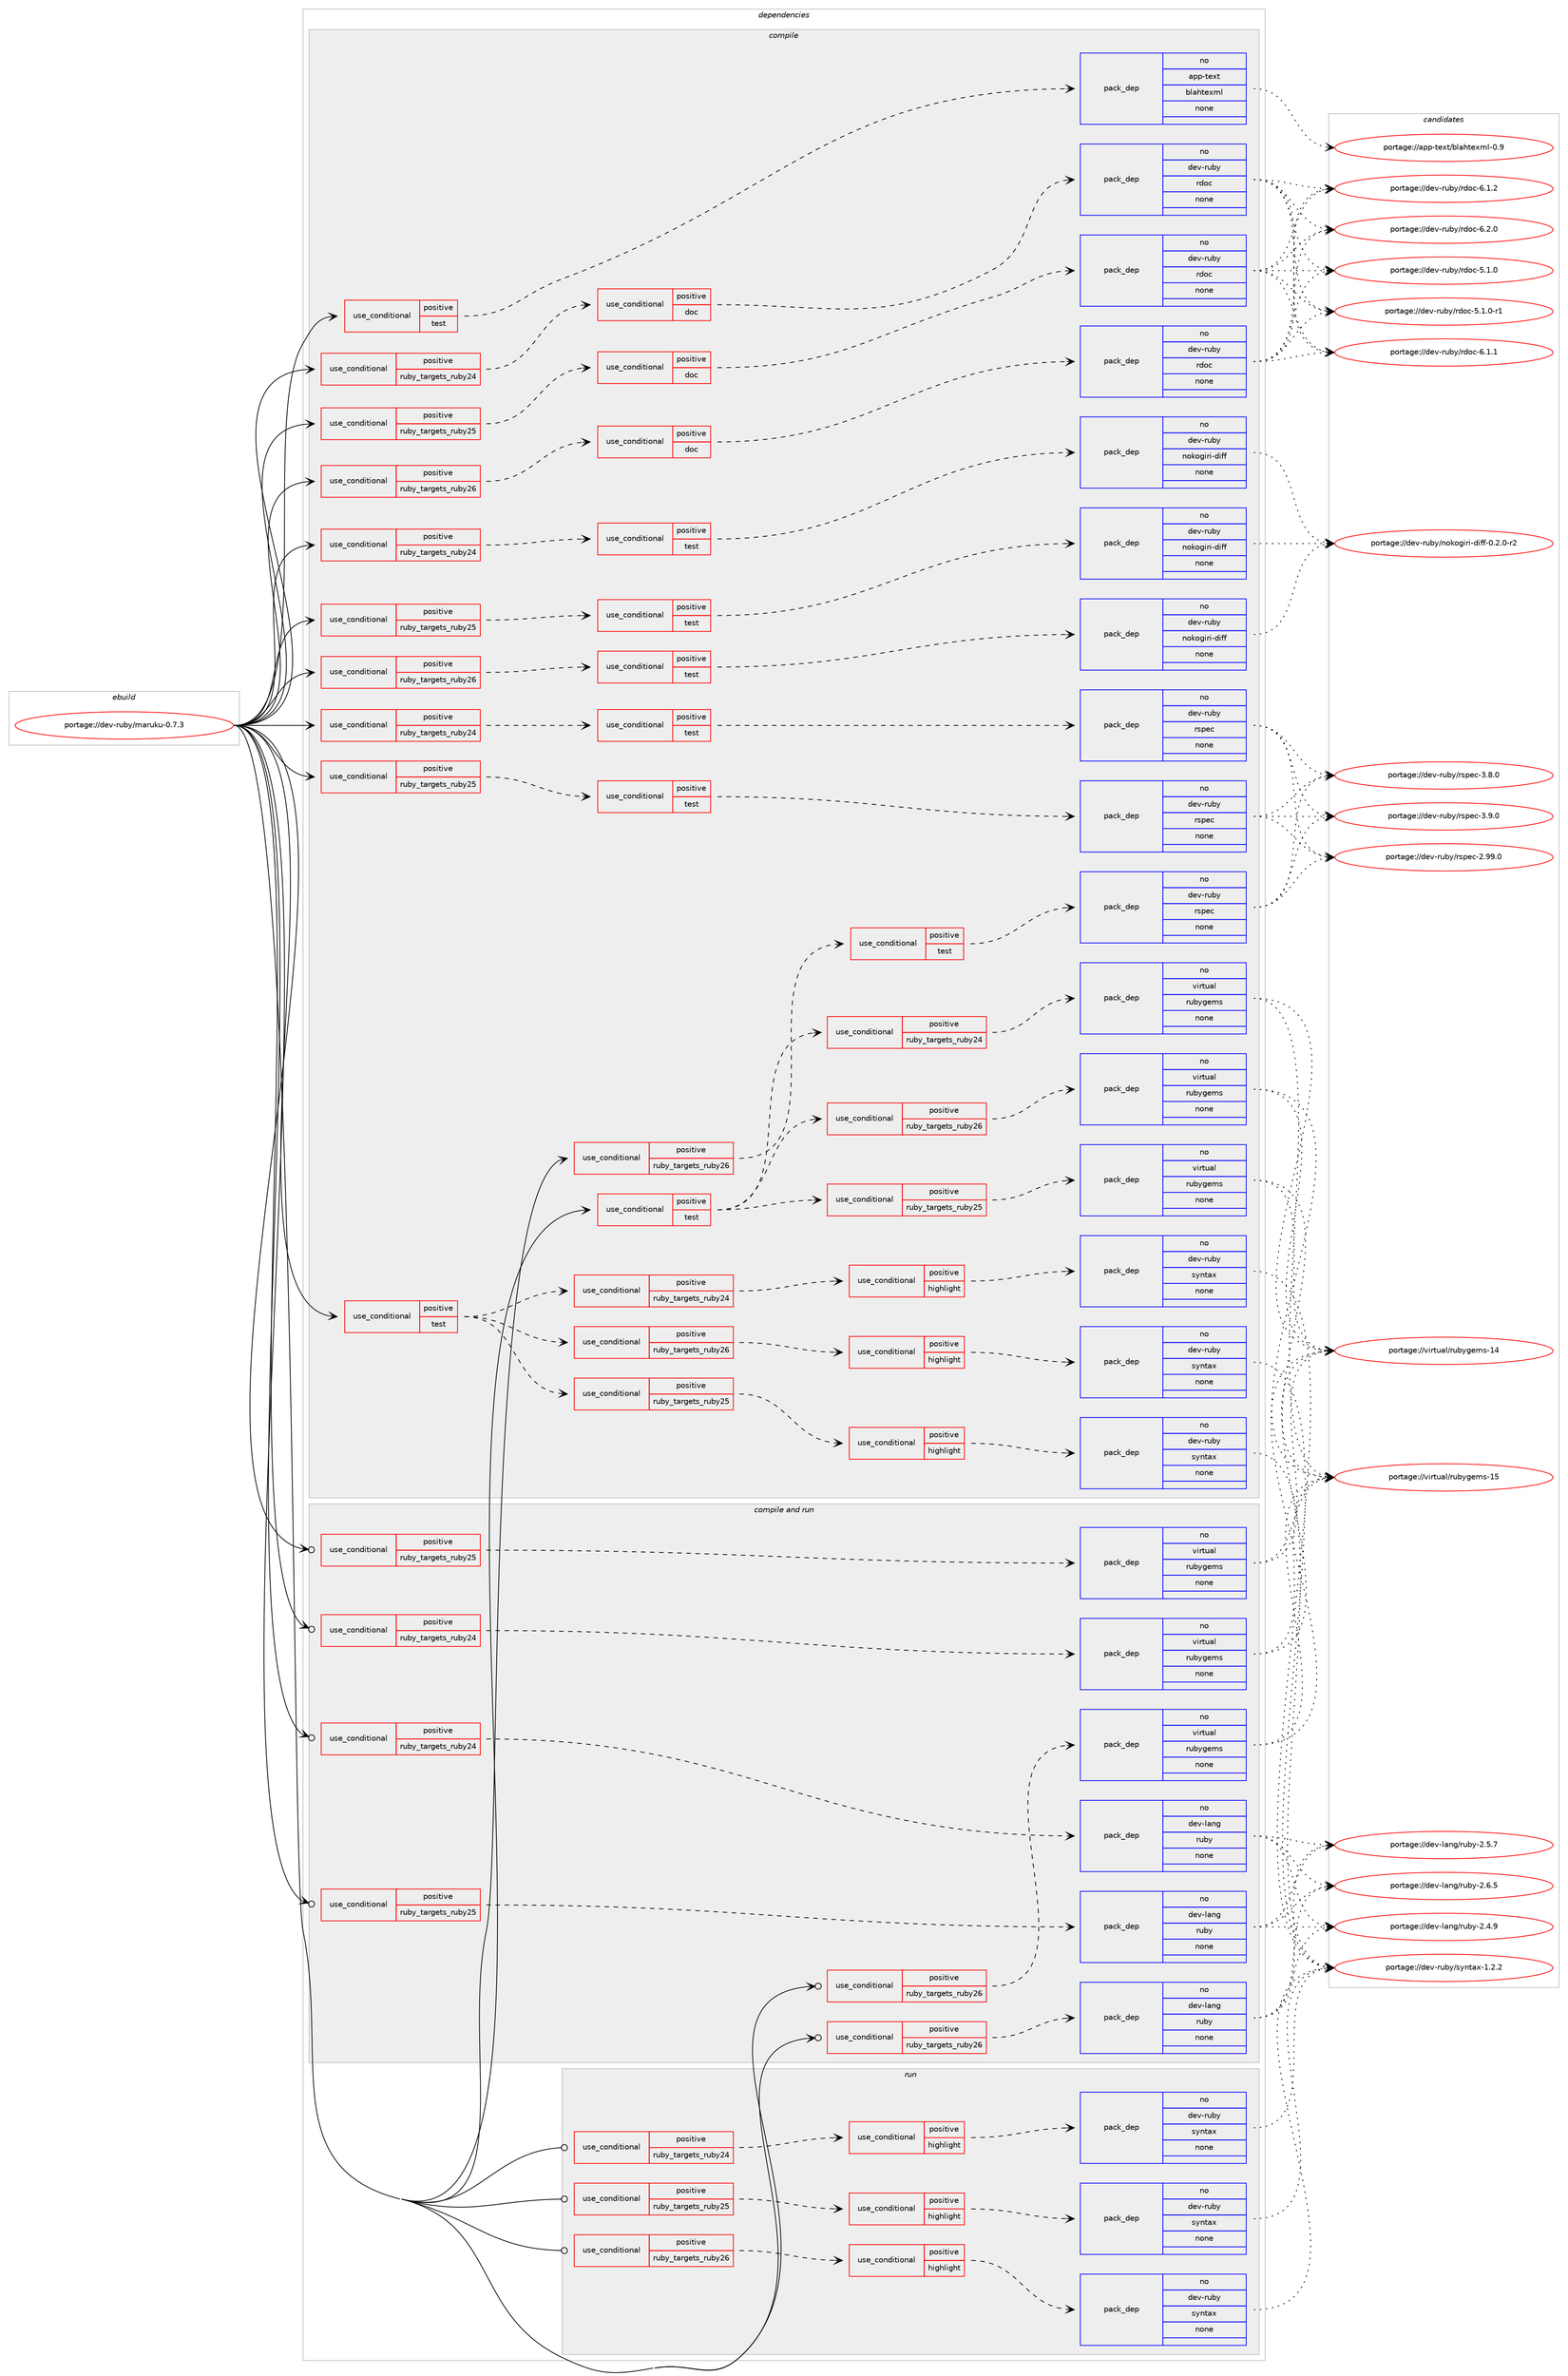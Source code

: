 digraph prolog {

# *************
# Graph options
# *************

newrank=true;
concentrate=true;
compound=true;
graph [rankdir=LR,fontname=Helvetica,fontsize=10,ranksep=1.5];#, ranksep=2.5, nodesep=0.2];
edge  [arrowhead=vee];
node  [fontname=Helvetica,fontsize=10];

# **********
# The ebuild
# **********

subgraph cluster_leftcol {
color=gray;
rank=same;
label=<<i>ebuild</i>>;
id [label="portage://dev-ruby/maruku-0.7.3", color=red, width=4, href="../dev-ruby/maruku-0.7.3.svg"];
}

# ****************
# The dependencies
# ****************

subgraph cluster_midcol {
color=gray;
label=<<i>dependencies</i>>;
subgraph cluster_compile {
fillcolor="#eeeeee";
style=filled;
label=<<i>compile</i>>;
subgraph cond55598 {
dependency227664 [label=<<TABLE BORDER="0" CELLBORDER="1" CELLSPACING="0" CELLPADDING="4"><TR><TD ROWSPAN="3" CELLPADDING="10">use_conditional</TD></TR><TR><TD>positive</TD></TR><TR><TD>ruby_targets_ruby24</TD></TR></TABLE>>, shape=none, color=red];
subgraph cond55599 {
dependency227665 [label=<<TABLE BORDER="0" CELLBORDER="1" CELLSPACING="0" CELLPADDING="4"><TR><TD ROWSPAN="3" CELLPADDING="10">use_conditional</TD></TR><TR><TD>positive</TD></TR><TR><TD>doc</TD></TR></TABLE>>, shape=none, color=red];
subgraph pack168566 {
dependency227666 [label=<<TABLE BORDER="0" CELLBORDER="1" CELLSPACING="0" CELLPADDING="4" WIDTH="220"><TR><TD ROWSPAN="6" CELLPADDING="30">pack_dep</TD></TR><TR><TD WIDTH="110">no</TD></TR><TR><TD>dev-ruby</TD></TR><TR><TD>rdoc</TD></TR><TR><TD>none</TD></TR><TR><TD></TD></TR></TABLE>>, shape=none, color=blue];
}
dependency227665:e -> dependency227666:w [weight=20,style="dashed",arrowhead="vee"];
}
dependency227664:e -> dependency227665:w [weight=20,style="dashed",arrowhead="vee"];
}
id:e -> dependency227664:w [weight=20,style="solid",arrowhead="vee"];
subgraph cond55600 {
dependency227667 [label=<<TABLE BORDER="0" CELLBORDER="1" CELLSPACING="0" CELLPADDING="4"><TR><TD ROWSPAN="3" CELLPADDING="10">use_conditional</TD></TR><TR><TD>positive</TD></TR><TR><TD>ruby_targets_ruby24</TD></TR></TABLE>>, shape=none, color=red];
subgraph cond55601 {
dependency227668 [label=<<TABLE BORDER="0" CELLBORDER="1" CELLSPACING="0" CELLPADDING="4"><TR><TD ROWSPAN="3" CELLPADDING="10">use_conditional</TD></TR><TR><TD>positive</TD></TR><TR><TD>test</TD></TR></TABLE>>, shape=none, color=red];
subgraph pack168567 {
dependency227669 [label=<<TABLE BORDER="0" CELLBORDER="1" CELLSPACING="0" CELLPADDING="4" WIDTH="220"><TR><TD ROWSPAN="6" CELLPADDING="30">pack_dep</TD></TR><TR><TD WIDTH="110">no</TD></TR><TR><TD>dev-ruby</TD></TR><TR><TD>nokogiri-diff</TD></TR><TR><TD>none</TD></TR><TR><TD></TD></TR></TABLE>>, shape=none, color=blue];
}
dependency227668:e -> dependency227669:w [weight=20,style="dashed",arrowhead="vee"];
}
dependency227667:e -> dependency227668:w [weight=20,style="dashed",arrowhead="vee"];
}
id:e -> dependency227667:w [weight=20,style="solid",arrowhead="vee"];
subgraph cond55602 {
dependency227670 [label=<<TABLE BORDER="0" CELLBORDER="1" CELLSPACING="0" CELLPADDING="4"><TR><TD ROWSPAN="3" CELLPADDING="10">use_conditional</TD></TR><TR><TD>positive</TD></TR><TR><TD>ruby_targets_ruby24</TD></TR></TABLE>>, shape=none, color=red];
subgraph cond55603 {
dependency227671 [label=<<TABLE BORDER="0" CELLBORDER="1" CELLSPACING="0" CELLPADDING="4"><TR><TD ROWSPAN="3" CELLPADDING="10">use_conditional</TD></TR><TR><TD>positive</TD></TR><TR><TD>test</TD></TR></TABLE>>, shape=none, color=red];
subgraph pack168568 {
dependency227672 [label=<<TABLE BORDER="0" CELLBORDER="1" CELLSPACING="0" CELLPADDING="4" WIDTH="220"><TR><TD ROWSPAN="6" CELLPADDING="30">pack_dep</TD></TR><TR><TD WIDTH="110">no</TD></TR><TR><TD>dev-ruby</TD></TR><TR><TD>rspec</TD></TR><TR><TD>none</TD></TR><TR><TD></TD></TR></TABLE>>, shape=none, color=blue];
}
dependency227671:e -> dependency227672:w [weight=20,style="dashed",arrowhead="vee"];
}
dependency227670:e -> dependency227671:w [weight=20,style="dashed",arrowhead="vee"];
}
id:e -> dependency227670:w [weight=20,style="solid",arrowhead="vee"];
subgraph cond55604 {
dependency227673 [label=<<TABLE BORDER="0" CELLBORDER="1" CELLSPACING="0" CELLPADDING="4"><TR><TD ROWSPAN="3" CELLPADDING="10">use_conditional</TD></TR><TR><TD>positive</TD></TR><TR><TD>ruby_targets_ruby25</TD></TR></TABLE>>, shape=none, color=red];
subgraph cond55605 {
dependency227674 [label=<<TABLE BORDER="0" CELLBORDER="1" CELLSPACING="0" CELLPADDING="4"><TR><TD ROWSPAN="3" CELLPADDING="10">use_conditional</TD></TR><TR><TD>positive</TD></TR><TR><TD>doc</TD></TR></TABLE>>, shape=none, color=red];
subgraph pack168569 {
dependency227675 [label=<<TABLE BORDER="0" CELLBORDER="1" CELLSPACING="0" CELLPADDING="4" WIDTH="220"><TR><TD ROWSPAN="6" CELLPADDING="30">pack_dep</TD></TR><TR><TD WIDTH="110">no</TD></TR><TR><TD>dev-ruby</TD></TR><TR><TD>rdoc</TD></TR><TR><TD>none</TD></TR><TR><TD></TD></TR></TABLE>>, shape=none, color=blue];
}
dependency227674:e -> dependency227675:w [weight=20,style="dashed",arrowhead="vee"];
}
dependency227673:e -> dependency227674:w [weight=20,style="dashed",arrowhead="vee"];
}
id:e -> dependency227673:w [weight=20,style="solid",arrowhead="vee"];
subgraph cond55606 {
dependency227676 [label=<<TABLE BORDER="0" CELLBORDER="1" CELLSPACING="0" CELLPADDING="4"><TR><TD ROWSPAN="3" CELLPADDING="10">use_conditional</TD></TR><TR><TD>positive</TD></TR><TR><TD>ruby_targets_ruby25</TD></TR></TABLE>>, shape=none, color=red];
subgraph cond55607 {
dependency227677 [label=<<TABLE BORDER="0" CELLBORDER="1" CELLSPACING="0" CELLPADDING="4"><TR><TD ROWSPAN="3" CELLPADDING="10">use_conditional</TD></TR><TR><TD>positive</TD></TR><TR><TD>test</TD></TR></TABLE>>, shape=none, color=red];
subgraph pack168570 {
dependency227678 [label=<<TABLE BORDER="0" CELLBORDER="1" CELLSPACING="0" CELLPADDING="4" WIDTH="220"><TR><TD ROWSPAN="6" CELLPADDING="30">pack_dep</TD></TR><TR><TD WIDTH="110">no</TD></TR><TR><TD>dev-ruby</TD></TR><TR><TD>nokogiri-diff</TD></TR><TR><TD>none</TD></TR><TR><TD></TD></TR></TABLE>>, shape=none, color=blue];
}
dependency227677:e -> dependency227678:w [weight=20,style="dashed",arrowhead="vee"];
}
dependency227676:e -> dependency227677:w [weight=20,style="dashed",arrowhead="vee"];
}
id:e -> dependency227676:w [weight=20,style="solid",arrowhead="vee"];
subgraph cond55608 {
dependency227679 [label=<<TABLE BORDER="0" CELLBORDER="1" CELLSPACING="0" CELLPADDING="4"><TR><TD ROWSPAN="3" CELLPADDING="10">use_conditional</TD></TR><TR><TD>positive</TD></TR><TR><TD>ruby_targets_ruby25</TD></TR></TABLE>>, shape=none, color=red];
subgraph cond55609 {
dependency227680 [label=<<TABLE BORDER="0" CELLBORDER="1" CELLSPACING="0" CELLPADDING="4"><TR><TD ROWSPAN="3" CELLPADDING="10">use_conditional</TD></TR><TR><TD>positive</TD></TR><TR><TD>test</TD></TR></TABLE>>, shape=none, color=red];
subgraph pack168571 {
dependency227681 [label=<<TABLE BORDER="0" CELLBORDER="1" CELLSPACING="0" CELLPADDING="4" WIDTH="220"><TR><TD ROWSPAN="6" CELLPADDING="30">pack_dep</TD></TR><TR><TD WIDTH="110">no</TD></TR><TR><TD>dev-ruby</TD></TR><TR><TD>rspec</TD></TR><TR><TD>none</TD></TR><TR><TD></TD></TR></TABLE>>, shape=none, color=blue];
}
dependency227680:e -> dependency227681:w [weight=20,style="dashed",arrowhead="vee"];
}
dependency227679:e -> dependency227680:w [weight=20,style="dashed",arrowhead="vee"];
}
id:e -> dependency227679:w [weight=20,style="solid",arrowhead="vee"];
subgraph cond55610 {
dependency227682 [label=<<TABLE BORDER="0" CELLBORDER="1" CELLSPACING="0" CELLPADDING="4"><TR><TD ROWSPAN="3" CELLPADDING="10">use_conditional</TD></TR><TR><TD>positive</TD></TR><TR><TD>ruby_targets_ruby26</TD></TR></TABLE>>, shape=none, color=red];
subgraph cond55611 {
dependency227683 [label=<<TABLE BORDER="0" CELLBORDER="1" CELLSPACING="0" CELLPADDING="4"><TR><TD ROWSPAN="3" CELLPADDING="10">use_conditional</TD></TR><TR><TD>positive</TD></TR><TR><TD>doc</TD></TR></TABLE>>, shape=none, color=red];
subgraph pack168572 {
dependency227684 [label=<<TABLE BORDER="0" CELLBORDER="1" CELLSPACING="0" CELLPADDING="4" WIDTH="220"><TR><TD ROWSPAN="6" CELLPADDING="30">pack_dep</TD></TR><TR><TD WIDTH="110">no</TD></TR><TR><TD>dev-ruby</TD></TR><TR><TD>rdoc</TD></TR><TR><TD>none</TD></TR><TR><TD></TD></TR></TABLE>>, shape=none, color=blue];
}
dependency227683:e -> dependency227684:w [weight=20,style="dashed",arrowhead="vee"];
}
dependency227682:e -> dependency227683:w [weight=20,style="dashed",arrowhead="vee"];
}
id:e -> dependency227682:w [weight=20,style="solid",arrowhead="vee"];
subgraph cond55612 {
dependency227685 [label=<<TABLE BORDER="0" CELLBORDER="1" CELLSPACING="0" CELLPADDING="4"><TR><TD ROWSPAN="3" CELLPADDING="10">use_conditional</TD></TR><TR><TD>positive</TD></TR><TR><TD>ruby_targets_ruby26</TD></TR></TABLE>>, shape=none, color=red];
subgraph cond55613 {
dependency227686 [label=<<TABLE BORDER="0" CELLBORDER="1" CELLSPACING="0" CELLPADDING="4"><TR><TD ROWSPAN="3" CELLPADDING="10">use_conditional</TD></TR><TR><TD>positive</TD></TR><TR><TD>test</TD></TR></TABLE>>, shape=none, color=red];
subgraph pack168573 {
dependency227687 [label=<<TABLE BORDER="0" CELLBORDER="1" CELLSPACING="0" CELLPADDING="4" WIDTH="220"><TR><TD ROWSPAN="6" CELLPADDING="30">pack_dep</TD></TR><TR><TD WIDTH="110">no</TD></TR><TR><TD>dev-ruby</TD></TR><TR><TD>nokogiri-diff</TD></TR><TR><TD>none</TD></TR><TR><TD></TD></TR></TABLE>>, shape=none, color=blue];
}
dependency227686:e -> dependency227687:w [weight=20,style="dashed",arrowhead="vee"];
}
dependency227685:e -> dependency227686:w [weight=20,style="dashed",arrowhead="vee"];
}
id:e -> dependency227685:w [weight=20,style="solid",arrowhead="vee"];
subgraph cond55614 {
dependency227688 [label=<<TABLE BORDER="0" CELLBORDER="1" CELLSPACING="0" CELLPADDING="4"><TR><TD ROWSPAN="3" CELLPADDING="10">use_conditional</TD></TR><TR><TD>positive</TD></TR><TR><TD>ruby_targets_ruby26</TD></TR></TABLE>>, shape=none, color=red];
subgraph cond55615 {
dependency227689 [label=<<TABLE BORDER="0" CELLBORDER="1" CELLSPACING="0" CELLPADDING="4"><TR><TD ROWSPAN="3" CELLPADDING="10">use_conditional</TD></TR><TR><TD>positive</TD></TR><TR><TD>test</TD></TR></TABLE>>, shape=none, color=red];
subgraph pack168574 {
dependency227690 [label=<<TABLE BORDER="0" CELLBORDER="1" CELLSPACING="0" CELLPADDING="4" WIDTH="220"><TR><TD ROWSPAN="6" CELLPADDING="30">pack_dep</TD></TR><TR><TD WIDTH="110">no</TD></TR><TR><TD>dev-ruby</TD></TR><TR><TD>rspec</TD></TR><TR><TD>none</TD></TR><TR><TD></TD></TR></TABLE>>, shape=none, color=blue];
}
dependency227689:e -> dependency227690:w [weight=20,style="dashed",arrowhead="vee"];
}
dependency227688:e -> dependency227689:w [weight=20,style="dashed",arrowhead="vee"];
}
id:e -> dependency227688:w [weight=20,style="solid",arrowhead="vee"];
subgraph cond55616 {
dependency227691 [label=<<TABLE BORDER="0" CELLBORDER="1" CELLSPACING="0" CELLPADDING="4"><TR><TD ROWSPAN="3" CELLPADDING="10">use_conditional</TD></TR><TR><TD>positive</TD></TR><TR><TD>test</TD></TR></TABLE>>, shape=none, color=red];
subgraph cond55617 {
dependency227692 [label=<<TABLE BORDER="0" CELLBORDER="1" CELLSPACING="0" CELLPADDING="4"><TR><TD ROWSPAN="3" CELLPADDING="10">use_conditional</TD></TR><TR><TD>positive</TD></TR><TR><TD>ruby_targets_ruby24</TD></TR></TABLE>>, shape=none, color=red];
subgraph cond55618 {
dependency227693 [label=<<TABLE BORDER="0" CELLBORDER="1" CELLSPACING="0" CELLPADDING="4"><TR><TD ROWSPAN="3" CELLPADDING="10">use_conditional</TD></TR><TR><TD>positive</TD></TR><TR><TD>highlight</TD></TR></TABLE>>, shape=none, color=red];
subgraph pack168575 {
dependency227694 [label=<<TABLE BORDER="0" CELLBORDER="1" CELLSPACING="0" CELLPADDING="4" WIDTH="220"><TR><TD ROWSPAN="6" CELLPADDING="30">pack_dep</TD></TR><TR><TD WIDTH="110">no</TD></TR><TR><TD>dev-ruby</TD></TR><TR><TD>syntax</TD></TR><TR><TD>none</TD></TR><TR><TD></TD></TR></TABLE>>, shape=none, color=blue];
}
dependency227693:e -> dependency227694:w [weight=20,style="dashed",arrowhead="vee"];
}
dependency227692:e -> dependency227693:w [weight=20,style="dashed",arrowhead="vee"];
}
dependency227691:e -> dependency227692:w [weight=20,style="dashed",arrowhead="vee"];
subgraph cond55619 {
dependency227695 [label=<<TABLE BORDER="0" CELLBORDER="1" CELLSPACING="0" CELLPADDING="4"><TR><TD ROWSPAN="3" CELLPADDING="10">use_conditional</TD></TR><TR><TD>positive</TD></TR><TR><TD>ruby_targets_ruby25</TD></TR></TABLE>>, shape=none, color=red];
subgraph cond55620 {
dependency227696 [label=<<TABLE BORDER="0" CELLBORDER="1" CELLSPACING="0" CELLPADDING="4"><TR><TD ROWSPAN="3" CELLPADDING="10">use_conditional</TD></TR><TR><TD>positive</TD></TR><TR><TD>highlight</TD></TR></TABLE>>, shape=none, color=red];
subgraph pack168576 {
dependency227697 [label=<<TABLE BORDER="0" CELLBORDER="1" CELLSPACING="0" CELLPADDING="4" WIDTH="220"><TR><TD ROWSPAN="6" CELLPADDING="30">pack_dep</TD></TR><TR><TD WIDTH="110">no</TD></TR><TR><TD>dev-ruby</TD></TR><TR><TD>syntax</TD></TR><TR><TD>none</TD></TR><TR><TD></TD></TR></TABLE>>, shape=none, color=blue];
}
dependency227696:e -> dependency227697:w [weight=20,style="dashed",arrowhead="vee"];
}
dependency227695:e -> dependency227696:w [weight=20,style="dashed",arrowhead="vee"];
}
dependency227691:e -> dependency227695:w [weight=20,style="dashed",arrowhead="vee"];
subgraph cond55621 {
dependency227698 [label=<<TABLE BORDER="0" CELLBORDER="1" CELLSPACING="0" CELLPADDING="4"><TR><TD ROWSPAN="3" CELLPADDING="10">use_conditional</TD></TR><TR><TD>positive</TD></TR><TR><TD>ruby_targets_ruby26</TD></TR></TABLE>>, shape=none, color=red];
subgraph cond55622 {
dependency227699 [label=<<TABLE BORDER="0" CELLBORDER="1" CELLSPACING="0" CELLPADDING="4"><TR><TD ROWSPAN="3" CELLPADDING="10">use_conditional</TD></TR><TR><TD>positive</TD></TR><TR><TD>highlight</TD></TR></TABLE>>, shape=none, color=red];
subgraph pack168577 {
dependency227700 [label=<<TABLE BORDER="0" CELLBORDER="1" CELLSPACING="0" CELLPADDING="4" WIDTH="220"><TR><TD ROWSPAN="6" CELLPADDING="30">pack_dep</TD></TR><TR><TD WIDTH="110">no</TD></TR><TR><TD>dev-ruby</TD></TR><TR><TD>syntax</TD></TR><TR><TD>none</TD></TR><TR><TD></TD></TR></TABLE>>, shape=none, color=blue];
}
dependency227699:e -> dependency227700:w [weight=20,style="dashed",arrowhead="vee"];
}
dependency227698:e -> dependency227699:w [weight=20,style="dashed",arrowhead="vee"];
}
dependency227691:e -> dependency227698:w [weight=20,style="dashed",arrowhead="vee"];
}
id:e -> dependency227691:w [weight=20,style="solid",arrowhead="vee"];
subgraph cond55623 {
dependency227701 [label=<<TABLE BORDER="0" CELLBORDER="1" CELLSPACING="0" CELLPADDING="4"><TR><TD ROWSPAN="3" CELLPADDING="10">use_conditional</TD></TR><TR><TD>positive</TD></TR><TR><TD>test</TD></TR></TABLE>>, shape=none, color=red];
subgraph cond55624 {
dependency227702 [label=<<TABLE BORDER="0" CELLBORDER="1" CELLSPACING="0" CELLPADDING="4"><TR><TD ROWSPAN="3" CELLPADDING="10">use_conditional</TD></TR><TR><TD>positive</TD></TR><TR><TD>ruby_targets_ruby24</TD></TR></TABLE>>, shape=none, color=red];
subgraph pack168578 {
dependency227703 [label=<<TABLE BORDER="0" CELLBORDER="1" CELLSPACING="0" CELLPADDING="4" WIDTH="220"><TR><TD ROWSPAN="6" CELLPADDING="30">pack_dep</TD></TR><TR><TD WIDTH="110">no</TD></TR><TR><TD>virtual</TD></TR><TR><TD>rubygems</TD></TR><TR><TD>none</TD></TR><TR><TD></TD></TR></TABLE>>, shape=none, color=blue];
}
dependency227702:e -> dependency227703:w [weight=20,style="dashed",arrowhead="vee"];
}
dependency227701:e -> dependency227702:w [weight=20,style="dashed",arrowhead="vee"];
subgraph cond55625 {
dependency227704 [label=<<TABLE BORDER="0" CELLBORDER="1" CELLSPACING="0" CELLPADDING="4"><TR><TD ROWSPAN="3" CELLPADDING="10">use_conditional</TD></TR><TR><TD>positive</TD></TR><TR><TD>ruby_targets_ruby25</TD></TR></TABLE>>, shape=none, color=red];
subgraph pack168579 {
dependency227705 [label=<<TABLE BORDER="0" CELLBORDER="1" CELLSPACING="0" CELLPADDING="4" WIDTH="220"><TR><TD ROWSPAN="6" CELLPADDING="30">pack_dep</TD></TR><TR><TD WIDTH="110">no</TD></TR><TR><TD>virtual</TD></TR><TR><TD>rubygems</TD></TR><TR><TD>none</TD></TR><TR><TD></TD></TR></TABLE>>, shape=none, color=blue];
}
dependency227704:e -> dependency227705:w [weight=20,style="dashed",arrowhead="vee"];
}
dependency227701:e -> dependency227704:w [weight=20,style="dashed",arrowhead="vee"];
subgraph cond55626 {
dependency227706 [label=<<TABLE BORDER="0" CELLBORDER="1" CELLSPACING="0" CELLPADDING="4"><TR><TD ROWSPAN="3" CELLPADDING="10">use_conditional</TD></TR><TR><TD>positive</TD></TR><TR><TD>ruby_targets_ruby26</TD></TR></TABLE>>, shape=none, color=red];
subgraph pack168580 {
dependency227707 [label=<<TABLE BORDER="0" CELLBORDER="1" CELLSPACING="0" CELLPADDING="4" WIDTH="220"><TR><TD ROWSPAN="6" CELLPADDING="30">pack_dep</TD></TR><TR><TD WIDTH="110">no</TD></TR><TR><TD>virtual</TD></TR><TR><TD>rubygems</TD></TR><TR><TD>none</TD></TR><TR><TD></TD></TR></TABLE>>, shape=none, color=blue];
}
dependency227706:e -> dependency227707:w [weight=20,style="dashed",arrowhead="vee"];
}
dependency227701:e -> dependency227706:w [weight=20,style="dashed",arrowhead="vee"];
}
id:e -> dependency227701:w [weight=20,style="solid",arrowhead="vee"];
subgraph cond55627 {
dependency227708 [label=<<TABLE BORDER="0" CELLBORDER="1" CELLSPACING="0" CELLPADDING="4"><TR><TD ROWSPAN="3" CELLPADDING="10">use_conditional</TD></TR><TR><TD>positive</TD></TR><TR><TD>test</TD></TR></TABLE>>, shape=none, color=red];
subgraph pack168581 {
dependency227709 [label=<<TABLE BORDER="0" CELLBORDER="1" CELLSPACING="0" CELLPADDING="4" WIDTH="220"><TR><TD ROWSPAN="6" CELLPADDING="30">pack_dep</TD></TR><TR><TD WIDTH="110">no</TD></TR><TR><TD>app-text</TD></TR><TR><TD>blahtexml</TD></TR><TR><TD>none</TD></TR><TR><TD></TD></TR></TABLE>>, shape=none, color=blue];
}
dependency227708:e -> dependency227709:w [weight=20,style="dashed",arrowhead="vee"];
}
id:e -> dependency227708:w [weight=20,style="solid",arrowhead="vee"];
}
subgraph cluster_compileandrun {
fillcolor="#eeeeee";
style=filled;
label=<<i>compile and run</i>>;
subgraph cond55628 {
dependency227710 [label=<<TABLE BORDER="0" CELLBORDER="1" CELLSPACING="0" CELLPADDING="4"><TR><TD ROWSPAN="3" CELLPADDING="10">use_conditional</TD></TR><TR><TD>positive</TD></TR><TR><TD>ruby_targets_ruby24</TD></TR></TABLE>>, shape=none, color=red];
subgraph pack168582 {
dependency227711 [label=<<TABLE BORDER="0" CELLBORDER="1" CELLSPACING="0" CELLPADDING="4" WIDTH="220"><TR><TD ROWSPAN="6" CELLPADDING="30">pack_dep</TD></TR><TR><TD WIDTH="110">no</TD></TR><TR><TD>dev-lang</TD></TR><TR><TD>ruby</TD></TR><TR><TD>none</TD></TR><TR><TD></TD></TR></TABLE>>, shape=none, color=blue];
}
dependency227710:e -> dependency227711:w [weight=20,style="dashed",arrowhead="vee"];
}
id:e -> dependency227710:w [weight=20,style="solid",arrowhead="odotvee"];
subgraph cond55629 {
dependency227712 [label=<<TABLE BORDER="0" CELLBORDER="1" CELLSPACING="0" CELLPADDING="4"><TR><TD ROWSPAN="3" CELLPADDING="10">use_conditional</TD></TR><TR><TD>positive</TD></TR><TR><TD>ruby_targets_ruby24</TD></TR></TABLE>>, shape=none, color=red];
subgraph pack168583 {
dependency227713 [label=<<TABLE BORDER="0" CELLBORDER="1" CELLSPACING="0" CELLPADDING="4" WIDTH="220"><TR><TD ROWSPAN="6" CELLPADDING="30">pack_dep</TD></TR><TR><TD WIDTH="110">no</TD></TR><TR><TD>virtual</TD></TR><TR><TD>rubygems</TD></TR><TR><TD>none</TD></TR><TR><TD></TD></TR></TABLE>>, shape=none, color=blue];
}
dependency227712:e -> dependency227713:w [weight=20,style="dashed",arrowhead="vee"];
}
id:e -> dependency227712:w [weight=20,style="solid",arrowhead="odotvee"];
subgraph cond55630 {
dependency227714 [label=<<TABLE BORDER="0" CELLBORDER="1" CELLSPACING="0" CELLPADDING="4"><TR><TD ROWSPAN="3" CELLPADDING="10">use_conditional</TD></TR><TR><TD>positive</TD></TR><TR><TD>ruby_targets_ruby25</TD></TR></TABLE>>, shape=none, color=red];
subgraph pack168584 {
dependency227715 [label=<<TABLE BORDER="0" CELLBORDER="1" CELLSPACING="0" CELLPADDING="4" WIDTH="220"><TR><TD ROWSPAN="6" CELLPADDING="30">pack_dep</TD></TR><TR><TD WIDTH="110">no</TD></TR><TR><TD>dev-lang</TD></TR><TR><TD>ruby</TD></TR><TR><TD>none</TD></TR><TR><TD></TD></TR></TABLE>>, shape=none, color=blue];
}
dependency227714:e -> dependency227715:w [weight=20,style="dashed",arrowhead="vee"];
}
id:e -> dependency227714:w [weight=20,style="solid",arrowhead="odotvee"];
subgraph cond55631 {
dependency227716 [label=<<TABLE BORDER="0" CELLBORDER="1" CELLSPACING="0" CELLPADDING="4"><TR><TD ROWSPAN="3" CELLPADDING="10">use_conditional</TD></TR><TR><TD>positive</TD></TR><TR><TD>ruby_targets_ruby25</TD></TR></TABLE>>, shape=none, color=red];
subgraph pack168585 {
dependency227717 [label=<<TABLE BORDER="0" CELLBORDER="1" CELLSPACING="0" CELLPADDING="4" WIDTH="220"><TR><TD ROWSPAN="6" CELLPADDING="30">pack_dep</TD></TR><TR><TD WIDTH="110">no</TD></TR><TR><TD>virtual</TD></TR><TR><TD>rubygems</TD></TR><TR><TD>none</TD></TR><TR><TD></TD></TR></TABLE>>, shape=none, color=blue];
}
dependency227716:e -> dependency227717:w [weight=20,style="dashed",arrowhead="vee"];
}
id:e -> dependency227716:w [weight=20,style="solid",arrowhead="odotvee"];
subgraph cond55632 {
dependency227718 [label=<<TABLE BORDER="0" CELLBORDER="1" CELLSPACING="0" CELLPADDING="4"><TR><TD ROWSPAN="3" CELLPADDING="10">use_conditional</TD></TR><TR><TD>positive</TD></TR><TR><TD>ruby_targets_ruby26</TD></TR></TABLE>>, shape=none, color=red];
subgraph pack168586 {
dependency227719 [label=<<TABLE BORDER="0" CELLBORDER="1" CELLSPACING="0" CELLPADDING="4" WIDTH="220"><TR><TD ROWSPAN="6" CELLPADDING="30">pack_dep</TD></TR><TR><TD WIDTH="110">no</TD></TR><TR><TD>dev-lang</TD></TR><TR><TD>ruby</TD></TR><TR><TD>none</TD></TR><TR><TD></TD></TR></TABLE>>, shape=none, color=blue];
}
dependency227718:e -> dependency227719:w [weight=20,style="dashed",arrowhead="vee"];
}
id:e -> dependency227718:w [weight=20,style="solid",arrowhead="odotvee"];
subgraph cond55633 {
dependency227720 [label=<<TABLE BORDER="0" CELLBORDER="1" CELLSPACING="0" CELLPADDING="4"><TR><TD ROWSPAN="3" CELLPADDING="10">use_conditional</TD></TR><TR><TD>positive</TD></TR><TR><TD>ruby_targets_ruby26</TD></TR></TABLE>>, shape=none, color=red];
subgraph pack168587 {
dependency227721 [label=<<TABLE BORDER="0" CELLBORDER="1" CELLSPACING="0" CELLPADDING="4" WIDTH="220"><TR><TD ROWSPAN="6" CELLPADDING="30">pack_dep</TD></TR><TR><TD WIDTH="110">no</TD></TR><TR><TD>virtual</TD></TR><TR><TD>rubygems</TD></TR><TR><TD>none</TD></TR><TR><TD></TD></TR></TABLE>>, shape=none, color=blue];
}
dependency227720:e -> dependency227721:w [weight=20,style="dashed",arrowhead="vee"];
}
id:e -> dependency227720:w [weight=20,style="solid",arrowhead="odotvee"];
}
subgraph cluster_run {
fillcolor="#eeeeee";
style=filled;
label=<<i>run</i>>;
subgraph cond55634 {
dependency227722 [label=<<TABLE BORDER="0" CELLBORDER="1" CELLSPACING="0" CELLPADDING="4"><TR><TD ROWSPAN="3" CELLPADDING="10">use_conditional</TD></TR><TR><TD>positive</TD></TR><TR><TD>ruby_targets_ruby24</TD></TR></TABLE>>, shape=none, color=red];
subgraph cond55635 {
dependency227723 [label=<<TABLE BORDER="0" CELLBORDER="1" CELLSPACING="0" CELLPADDING="4"><TR><TD ROWSPAN="3" CELLPADDING="10">use_conditional</TD></TR><TR><TD>positive</TD></TR><TR><TD>highlight</TD></TR></TABLE>>, shape=none, color=red];
subgraph pack168588 {
dependency227724 [label=<<TABLE BORDER="0" CELLBORDER="1" CELLSPACING="0" CELLPADDING="4" WIDTH="220"><TR><TD ROWSPAN="6" CELLPADDING="30">pack_dep</TD></TR><TR><TD WIDTH="110">no</TD></TR><TR><TD>dev-ruby</TD></TR><TR><TD>syntax</TD></TR><TR><TD>none</TD></TR><TR><TD></TD></TR></TABLE>>, shape=none, color=blue];
}
dependency227723:e -> dependency227724:w [weight=20,style="dashed",arrowhead="vee"];
}
dependency227722:e -> dependency227723:w [weight=20,style="dashed",arrowhead="vee"];
}
id:e -> dependency227722:w [weight=20,style="solid",arrowhead="odot"];
subgraph cond55636 {
dependency227725 [label=<<TABLE BORDER="0" CELLBORDER="1" CELLSPACING="0" CELLPADDING="4"><TR><TD ROWSPAN="3" CELLPADDING="10">use_conditional</TD></TR><TR><TD>positive</TD></TR><TR><TD>ruby_targets_ruby25</TD></TR></TABLE>>, shape=none, color=red];
subgraph cond55637 {
dependency227726 [label=<<TABLE BORDER="0" CELLBORDER="1" CELLSPACING="0" CELLPADDING="4"><TR><TD ROWSPAN="3" CELLPADDING="10">use_conditional</TD></TR><TR><TD>positive</TD></TR><TR><TD>highlight</TD></TR></TABLE>>, shape=none, color=red];
subgraph pack168589 {
dependency227727 [label=<<TABLE BORDER="0" CELLBORDER="1" CELLSPACING="0" CELLPADDING="4" WIDTH="220"><TR><TD ROWSPAN="6" CELLPADDING="30">pack_dep</TD></TR><TR><TD WIDTH="110">no</TD></TR><TR><TD>dev-ruby</TD></TR><TR><TD>syntax</TD></TR><TR><TD>none</TD></TR><TR><TD></TD></TR></TABLE>>, shape=none, color=blue];
}
dependency227726:e -> dependency227727:w [weight=20,style="dashed",arrowhead="vee"];
}
dependency227725:e -> dependency227726:w [weight=20,style="dashed",arrowhead="vee"];
}
id:e -> dependency227725:w [weight=20,style="solid",arrowhead="odot"];
subgraph cond55638 {
dependency227728 [label=<<TABLE BORDER="0" CELLBORDER="1" CELLSPACING="0" CELLPADDING="4"><TR><TD ROWSPAN="3" CELLPADDING="10">use_conditional</TD></TR><TR><TD>positive</TD></TR><TR><TD>ruby_targets_ruby26</TD></TR></TABLE>>, shape=none, color=red];
subgraph cond55639 {
dependency227729 [label=<<TABLE BORDER="0" CELLBORDER="1" CELLSPACING="0" CELLPADDING="4"><TR><TD ROWSPAN="3" CELLPADDING="10">use_conditional</TD></TR><TR><TD>positive</TD></TR><TR><TD>highlight</TD></TR></TABLE>>, shape=none, color=red];
subgraph pack168590 {
dependency227730 [label=<<TABLE BORDER="0" CELLBORDER="1" CELLSPACING="0" CELLPADDING="4" WIDTH="220"><TR><TD ROWSPAN="6" CELLPADDING="30">pack_dep</TD></TR><TR><TD WIDTH="110">no</TD></TR><TR><TD>dev-ruby</TD></TR><TR><TD>syntax</TD></TR><TR><TD>none</TD></TR><TR><TD></TD></TR></TABLE>>, shape=none, color=blue];
}
dependency227729:e -> dependency227730:w [weight=20,style="dashed",arrowhead="vee"];
}
dependency227728:e -> dependency227729:w [weight=20,style="dashed",arrowhead="vee"];
}
id:e -> dependency227728:w [weight=20,style="solid",arrowhead="odot"];
}
}

# **************
# The candidates
# **************

subgraph cluster_choices {
rank=same;
color=gray;
label=<<i>candidates</i>>;

subgraph choice168566 {
color=black;
nodesep=1;
choiceportage10010111845114117981214711410011199455346494648 [label="portage://dev-ruby/rdoc-5.1.0", color=red, width=4,href="../dev-ruby/rdoc-5.1.0.svg"];
choiceportage100101118451141179812147114100111994553464946484511449 [label="portage://dev-ruby/rdoc-5.1.0-r1", color=red, width=4,href="../dev-ruby/rdoc-5.1.0-r1.svg"];
choiceportage10010111845114117981214711410011199455446494649 [label="portage://dev-ruby/rdoc-6.1.1", color=red, width=4,href="../dev-ruby/rdoc-6.1.1.svg"];
choiceportage10010111845114117981214711410011199455446494650 [label="portage://dev-ruby/rdoc-6.1.2", color=red, width=4,href="../dev-ruby/rdoc-6.1.2.svg"];
choiceportage10010111845114117981214711410011199455446504648 [label="portage://dev-ruby/rdoc-6.2.0", color=red, width=4,href="../dev-ruby/rdoc-6.2.0.svg"];
dependency227666:e -> choiceportage10010111845114117981214711410011199455346494648:w [style=dotted,weight="100"];
dependency227666:e -> choiceportage100101118451141179812147114100111994553464946484511449:w [style=dotted,weight="100"];
dependency227666:e -> choiceportage10010111845114117981214711410011199455446494649:w [style=dotted,weight="100"];
dependency227666:e -> choiceportage10010111845114117981214711410011199455446494650:w [style=dotted,weight="100"];
dependency227666:e -> choiceportage10010111845114117981214711410011199455446504648:w [style=dotted,weight="100"];
}
subgraph choice168567 {
color=black;
nodesep=1;
choiceportage100101118451141179812147110111107111103105114105451001051021024548465046484511450 [label="portage://dev-ruby/nokogiri-diff-0.2.0-r2", color=red, width=4,href="../dev-ruby/nokogiri-diff-0.2.0-r2.svg"];
dependency227669:e -> choiceportage100101118451141179812147110111107111103105114105451001051021024548465046484511450:w [style=dotted,weight="100"];
}
subgraph choice168568 {
color=black;
nodesep=1;
choiceportage1001011184511411798121471141151121019945504657574648 [label="portage://dev-ruby/rspec-2.99.0", color=red, width=4,href="../dev-ruby/rspec-2.99.0.svg"];
choiceportage10010111845114117981214711411511210199455146564648 [label="portage://dev-ruby/rspec-3.8.0", color=red, width=4,href="../dev-ruby/rspec-3.8.0.svg"];
choiceportage10010111845114117981214711411511210199455146574648 [label="portage://dev-ruby/rspec-3.9.0", color=red, width=4,href="../dev-ruby/rspec-3.9.0.svg"];
dependency227672:e -> choiceportage1001011184511411798121471141151121019945504657574648:w [style=dotted,weight="100"];
dependency227672:e -> choiceportage10010111845114117981214711411511210199455146564648:w [style=dotted,weight="100"];
dependency227672:e -> choiceportage10010111845114117981214711411511210199455146574648:w [style=dotted,weight="100"];
}
subgraph choice168569 {
color=black;
nodesep=1;
choiceportage10010111845114117981214711410011199455346494648 [label="portage://dev-ruby/rdoc-5.1.0", color=red, width=4,href="../dev-ruby/rdoc-5.1.0.svg"];
choiceportage100101118451141179812147114100111994553464946484511449 [label="portage://dev-ruby/rdoc-5.1.0-r1", color=red, width=4,href="../dev-ruby/rdoc-5.1.0-r1.svg"];
choiceportage10010111845114117981214711410011199455446494649 [label="portage://dev-ruby/rdoc-6.1.1", color=red, width=4,href="../dev-ruby/rdoc-6.1.1.svg"];
choiceportage10010111845114117981214711410011199455446494650 [label="portage://dev-ruby/rdoc-6.1.2", color=red, width=4,href="../dev-ruby/rdoc-6.1.2.svg"];
choiceportage10010111845114117981214711410011199455446504648 [label="portage://dev-ruby/rdoc-6.2.0", color=red, width=4,href="../dev-ruby/rdoc-6.2.0.svg"];
dependency227675:e -> choiceportage10010111845114117981214711410011199455346494648:w [style=dotted,weight="100"];
dependency227675:e -> choiceportage100101118451141179812147114100111994553464946484511449:w [style=dotted,weight="100"];
dependency227675:e -> choiceportage10010111845114117981214711410011199455446494649:w [style=dotted,weight="100"];
dependency227675:e -> choiceportage10010111845114117981214711410011199455446494650:w [style=dotted,weight="100"];
dependency227675:e -> choiceportage10010111845114117981214711410011199455446504648:w [style=dotted,weight="100"];
}
subgraph choice168570 {
color=black;
nodesep=1;
choiceportage100101118451141179812147110111107111103105114105451001051021024548465046484511450 [label="portage://dev-ruby/nokogiri-diff-0.2.0-r2", color=red, width=4,href="../dev-ruby/nokogiri-diff-0.2.0-r2.svg"];
dependency227678:e -> choiceportage100101118451141179812147110111107111103105114105451001051021024548465046484511450:w [style=dotted,weight="100"];
}
subgraph choice168571 {
color=black;
nodesep=1;
choiceportage1001011184511411798121471141151121019945504657574648 [label="portage://dev-ruby/rspec-2.99.0", color=red, width=4,href="../dev-ruby/rspec-2.99.0.svg"];
choiceportage10010111845114117981214711411511210199455146564648 [label="portage://dev-ruby/rspec-3.8.0", color=red, width=4,href="../dev-ruby/rspec-3.8.0.svg"];
choiceportage10010111845114117981214711411511210199455146574648 [label="portage://dev-ruby/rspec-3.9.0", color=red, width=4,href="../dev-ruby/rspec-3.9.0.svg"];
dependency227681:e -> choiceportage1001011184511411798121471141151121019945504657574648:w [style=dotted,weight="100"];
dependency227681:e -> choiceportage10010111845114117981214711411511210199455146564648:w [style=dotted,weight="100"];
dependency227681:e -> choiceportage10010111845114117981214711411511210199455146574648:w [style=dotted,weight="100"];
}
subgraph choice168572 {
color=black;
nodesep=1;
choiceportage10010111845114117981214711410011199455346494648 [label="portage://dev-ruby/rdoc-5.1.0", color=red, width=4,href="../dev-ruby/rdoc-5.1.0.svg"];
choiceportage100101118451141179812147114100111994553464946484511449 [label="portage://dev-ruby/rdoc-5.1.0-r1", color=red, width=4,href="../dev-ruby/rdoc-5.1.0-r1.svg"];
choiceportage10010111845114117981214711410011199455446494649 [label="portage://dev-ruby/rdoc-6.1.1", color=red, width=4,href="../dev-ruby/rdoc-6.1.1.svg"];
choiceportage10010111845114117981214711410011199455446494650 [label="portage://dev-ruby/rdoc-6.1.2", color=red, width=4,href="../dev-ruby/rdoc-6.1.2.svg"];
choiceportage10010111845114117981214711410011199455446504648 [label="portage://dev-ruby/rdoc-6.2.0", color=red, width=4,href="../dev-ruby/rdoc-6.2.0.svg"];
dependency227684:e -> choiceportage10010111845114117981214711410011199455346494648:w [style=dotted,weight="100"];
dependency227684:e -> choiceportage100101118451141179812147114100111994553464946484511449:w [style=dotted,weight="100"];
dependency227684:e -> choiceportage10010111845114117981214711410011199455446494649:w [style=dotted,weight="100"];
dependency227684:e -> choiceportage10010111845114117981214711410011199455446494650:w [style=dotted,weight="100"];
dependency227684:e -> choiceportage10010111845114117981214711410011199455446504648:w [style=dotted,weight="100"];
}
subgraph choice168573 {
color=black;
nodesep=1;
choiceportage100101118451141179812147110111107111103105114105451001051021024548465046484511450 [label="portage://dev-ruby/nokogiri-diff-0.2.0-r2", color=red, width=4,href="../dev-ruby/nokogiri-diff-0.2.0-r2.svg"];
dependency227687:e -> choiceportage100101118451141179812147110111107111103105114105451001051021024548465046484511450:w [style=dotted,weight="100"];
}
subgraph choice168574 {
color=black;
nodesep=1;
choiceportage1001011184511411798121471141151121019945504657574648 [label="portage://dev-ruby/rspec-2.99.0", color=red, width=4,href="../dev-ruby/rspec-2.99.0.svg"];
choiceportage10010111845114117981214711411511210199455146564648 [label="portage://dev-ruby/rspec-3.8.0", color=red, width=4,href="../dev-ruby/rspec-3.8.0.svg"];
choiceportage10010111845114117981214711411511210199455146574648 [label="portage://dev-ruby/rspec-3.9.0", color=red, width=4,href="../dev-ruby/rspec-3.9.0.svg"];
dependency227690:e -> choiceportage1001011184511411798121471141151121019945504657574648:w [style=dotted,weight="100"];
dependency227690:e -> choiceportage10010111845114117981214711411511210199455146564648:w [style=dotted,weight="100"];
dependency227690:e -> choiceportage10010111845114117981214711411511210199455146574648:w [style=dotted,weight="100"];
}
subgraph choice168575 {
color=black;
nodesep=1;
choiceportage10010111845114117981214711512111011697120454946504650 [label="portage://dev-ruby/syntax-1.2.2", color=red, width=4,href="../dev-ruby/syntax-1.2.2.svg"];
dependency227694:e -> choiceportage10010111845114117981214711512111011697120454946504650:w [style=dotted,weight="100"];
}
subgraph choice168576 {
color=black;
nodesep=1;
choiceportage10010111845114117981214711512111011697120454946504650 [label="portage://dev-ruby/syntax-1.2.2", color=red, width=4,href="../dev-ruby/syntax-1.2.2.svg"];
dependency227697:e -> choiceportage10010111845114117981214711512111011697120454946504650:w [style=dotted,weight="100"];
}
subgraph choice168577 {
color=black;
nodesep=1;
choiceportage10010111845114117981214711512111011697120454946504650 [label="portage://dev-ruby/syntax-1.2.2", color=red, width=4,href="../dev-ruby/syntax-1.2.2.svg"];
dependency227700:e -> choiceportage10010111845114117981214711512111011697120454946504650:w [style=dotted,weight="100"];
}
subgraph choice168578 {
color=black;
nodesep=1;
choiceportage118105114116117971084711411798121103101109115454952 [label="portage://virtual/rubygems-14", color=red, width=4,href="../virtual/rubygems-14.svg"];
choiceportage118105114116117971084711411798121103101109115454953 [label="portage://virtual/rubygems-15", color=red, width=4,href="../virtual/rubygems-15.svg"];
dependency227703:e -> choiceportage118105114116117971084711411798121103101109115454952:w [style=dotted,weight="100"];
dependency227703:e -> choiceportage118105114116117971084711411798121103101109115454953:w [style=dotted,weight="100"];
}
subgraph choice168579 {
color=black;
nodesep=1;
choiceportage118105114116117971084711411798121103101109115454952 [label="portage://virtual/rubygems-14", color=red, width=4,href="../virtual/rubygems-14.svg"];
choiceportage118105114116117971084711411798121103101109115454953 [label="portage://virtual/rubygems-15", color=red, width=4,href="../virtual/rubygems-15.svg"];
dependency227705:e -> choiceportage118105114116117971084711411798121103101109115454952:w [style=dotted,weight="100"];
dependency227705:e -> choiceportage118105114116117971084711411798121103101109115454953:w [style=dotted,weight="100"];
}
subgraph choice168580 {
color=black;
nodesep=1;
choiceportage118105114116117971084711411798121103101109115454952 [label="portage://virtual/rubygems-14", color=red, width=4,href="../virtual/rubygems-14.svg"];
choiceportage118105114116117971084711411798121103101109115454953 [label="portage://virtual/rubygems-15", color=red, width=4,href="../virtual/rubygems-15.svg"];
dependency227707:e -> choiceportage118105114116117971084711411798121103101109115454952:w [style=dotted,weight="100"];
dependency227707:e -> choiceportage118105114116117971084711411798121103101109115454953:w [style=dotted,weight="100"];
}
subgraph choice168581 {
color=black;
nodesep=1;
choiceportage971121124511610112011647981089710411610112010910845484657 [label="portage://app-text/blahtexml-0.9", color=red, width=4,href="../app-text/blahtexml-0.9.svg"];
dependency227709:e -> choiceportage971121124511610112011647981089710411610112010910845484657:w [style=dotted,weight="100"];
}
subgraph choice168582 {
color=black;
nodesep=1;
choiceportage10010111845108971101034711411798121455046524657 [label="portage://dev-lang/ruby-2.4.9", color=red, width=4,href="../dev-lang/ruby-2.4.9.svg"];
choiceportage10010111845108971101034711411798121455046534655 [label="portage://dev-lang/ruby-2.5.7", color=red, width=4,href="../dev-lang/ruby-2.5.7.svg"];
choiceportage10010111845108971101034711411798121455046544653 [label="portage://dev-lang/ruby-2.6.5", color=red, width=4,href="../dev-lang/ruby-2.6.5.svg"];
dependency227711:e -> choiceportage10010111845108971101034711411798121455046524657:w [style=dotted,weight="100"];
dependency227711:e -> choiceportage10010111845108971101034711411798121455046534655:w [style=dotted,weight="100"];
dependency227711:e -> choiceportage10010111845108971101034711411798121455046544653:w [style=dotted,weight="100"];
}
subgraph choice168583 {
color=black;
nodesep=1;
choiceportage118105114116117971084711411798121103101109115454952 [label="portage://virtual/rubygems-14", color=red, width=4,href="../virtual/rubygems-14.svg"];
choiceportage118105114116117971084711411798121103101109115454953 [label="portage://virtual/rubygems-15", color=red, width=4,href="../virtual/rubygems-15.svg"];
dependency227713:e -> choiceportage118105114116117971084711411798121103101109115454952:w [style=dotted,weight="100"];
dependency227713:e -> choiceportage118105114116117971084711411798121103101109115454953:w [style=dotted,weight="100"];
}
subgraph choice168584 {
color=black;
nodesep=1;
choiceportage10010111845108971101034711411798121455046524657 [label="portage://dev-lang/ruby-2.4.9", color=red, width=4,href="../dev-lang/ruby-2.4.9.svg"];
choiceportage10010111845108971101034711411798121455046534655 [label="portage://dev-lang/ruby-2.5.7", color=red, width=4,href="../dev-lang/ruby-2.5.7.svg"];
choiceportage10010111845108971101034711411798121455046544653 [label="portage://dev-lang/ruby-2.6.5", color=red, width=4,href="../dev-lang/ruby-2.6.5.svg"];
dependency227715:e -> choiceportage10010111845108971101034711411798121455046524657:w [style=dotted,weight="100"];
dependency227715:e -> choiceportage10010111845108971101034711411798121455046534655:w [style=dotted,weight="100"];
dependency227715:e -> choiceportage10010111845108971101034711411798121455046544653:w [style=dotted,weight="100"];
}
subgraph choice168585 {
color=black;
nodesep=1;
choiceportage118105114116117971084711411798121103101109115454952 [label="portage://virtual/rubygems-14", color=red, width=4,href="../virtual/rubygems-14.svg"];
choiceportage118105114116117971084711411798121103101109115454953 [label="portage://virtual/rubygems-15", color=red, width=4,href="../virtual/rubygems-15.svg"];
dependency227717:e -> choiceportage118105114116117971084711411798121103101109115454952:w [style=dotted,weight="100"];
dependency227717:e -> choiceportage118105114116117971084711411798121103101109115454953:w [style=dotted,weight="100"];
}
subgraph choice168586 {
color=black;
nodesep=1;
choiceportage10010111845108971101034711411798121455046524657 [label="portage://dev-lang/ruby-2.4.9", color=red, width=4,href="../dev-lang/ruby-2.4.9.svg"];
choiceportage10010111845108971101034711411798121455046534655 [label="portage://dev-lang/ruby-2.5.7", color=red, width=4,href="../dev-lang/ruby-2.5.7.svg"];
choiceportage10010111845108971101034711411798121455046544653 [label="portage://dev-lang/ruby-2.6.5", color=red, width=4,href="../dev-lang/ruby-2.6.5.svg"];
dependency227719:e -> choiceportage10010111845108971101034711411798121455046524657:w [style=dotted,weight="100"];
dependency227719:e -> choiceportage10010111845108971101034711411798121455046534655:w [style=dotted,weight="100"];
dependency227719:e -> choiceportage10010111845108971101034711411798121455046544653:w [style=dotted,weight="100"];
}
subgraph choice168587 {
color=black;
nodesep=1;
choiceportage118105114116117971084711411798121103101109115454952 [label="portage://virtual/rubygems-14", color=red, width=4,href="../virtual/rubygems-14.svg"];
choiceportage118105114116117971084711411798121103101109115454953 [label="portage://virtual/rubygems-15", color=red, width=4,href="../virtual/rubygems-15.svg"];
dependency227721:e -> choiceportage118105114116117971084711411798121103101109115454952:w [style=dotted,weight="100"];
dependency227721:e -> choiceportage118105114116117971084711411798121103101109115454953:w [style=dotted,weight="100"];
}
subgraph choice168588 {
color=black;
nodesep=1;
choiceportage10010111845114117981214711512111011697120454946504650 [label="portage://dev-ruby/syntax-1.2.2", color=red, width=4,href="../dev-ruby/syntax-1.2.2.svg"];
dependency227724:e -> choiceportage10010111845114117981214711512111011697120454946504650:w [style=dotted,weight="100"];
}
subgraph choice168589 {
color=black;
nodesep=1;
choiceportage10010111845114117981214711512111011697120454946504650 [label="portage://dev-ruby/syntax-1.2.2", color=red, width=4,href="../dev-ruby/syntax-1.2.2.svg"];
dependency227727:e -> choiceportage10010111845114117981214711512111011697120454946504650:w [style=dotted,weight="100"];
}
subgraph choice168590 {
color=black;
nodesep=1;
choiceportage10010111845114117981214711512111011697120454946504650 [label="portage://dev-ruby/syntax-1.2.2", color=red, width=4,href="../dev-ruby/syntax-1.2.2.svg"];
dependency227730:e -> choiceportage10010111845114117981214711512111011697120454946504650:w [style=dotted,weight="100"];
}
}

}
